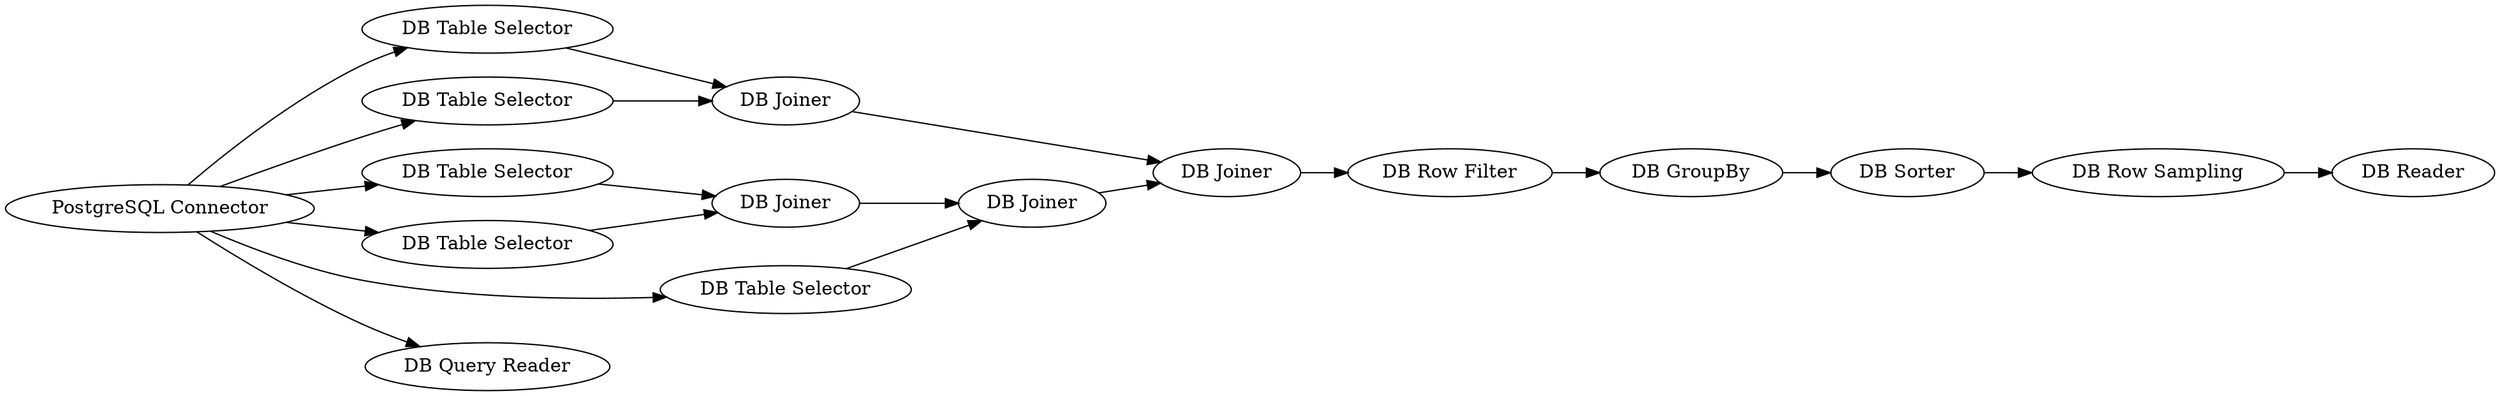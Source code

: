digraph {
	24 -> 26
	23 -> 24
	21 -> 25
	1 -> 19
	27 -> 28
	18 -> 23
	1 -> 22
	22 -> 25
	30 -> 31
	29 -> 30
	25 -> 26
	26 -> 27
	19 -> 23
	1 -> 20
	20 -> 24
	1 -> 18
	1 -> 21
	1 -> 32
	28 -> 29
	24 [label="DB Joiner"]
	27 [label="DB Row Filter"]
	30 [label="DB Row Sampling"]
	20 [label="DB Table Selector"]
	1 [label="PostgreSQL Connector"]
	22 [label="DB Table Selector"]
	29 [label="DB Sorter"]
	28 [label="DB GroupBy"]
	31 [label="DB Reader"]
	23 [label="DB Joiner"]
	18 [label="DB Table Selector"]
	21 [label="DB Table Selector"]
	26 [label="DB Joiner"]
	25 [label="DB Joiner"]
	32 [label="DB Query Reader"]
	19 [label="DB Table Selector"]
	rankdir=LR
}
